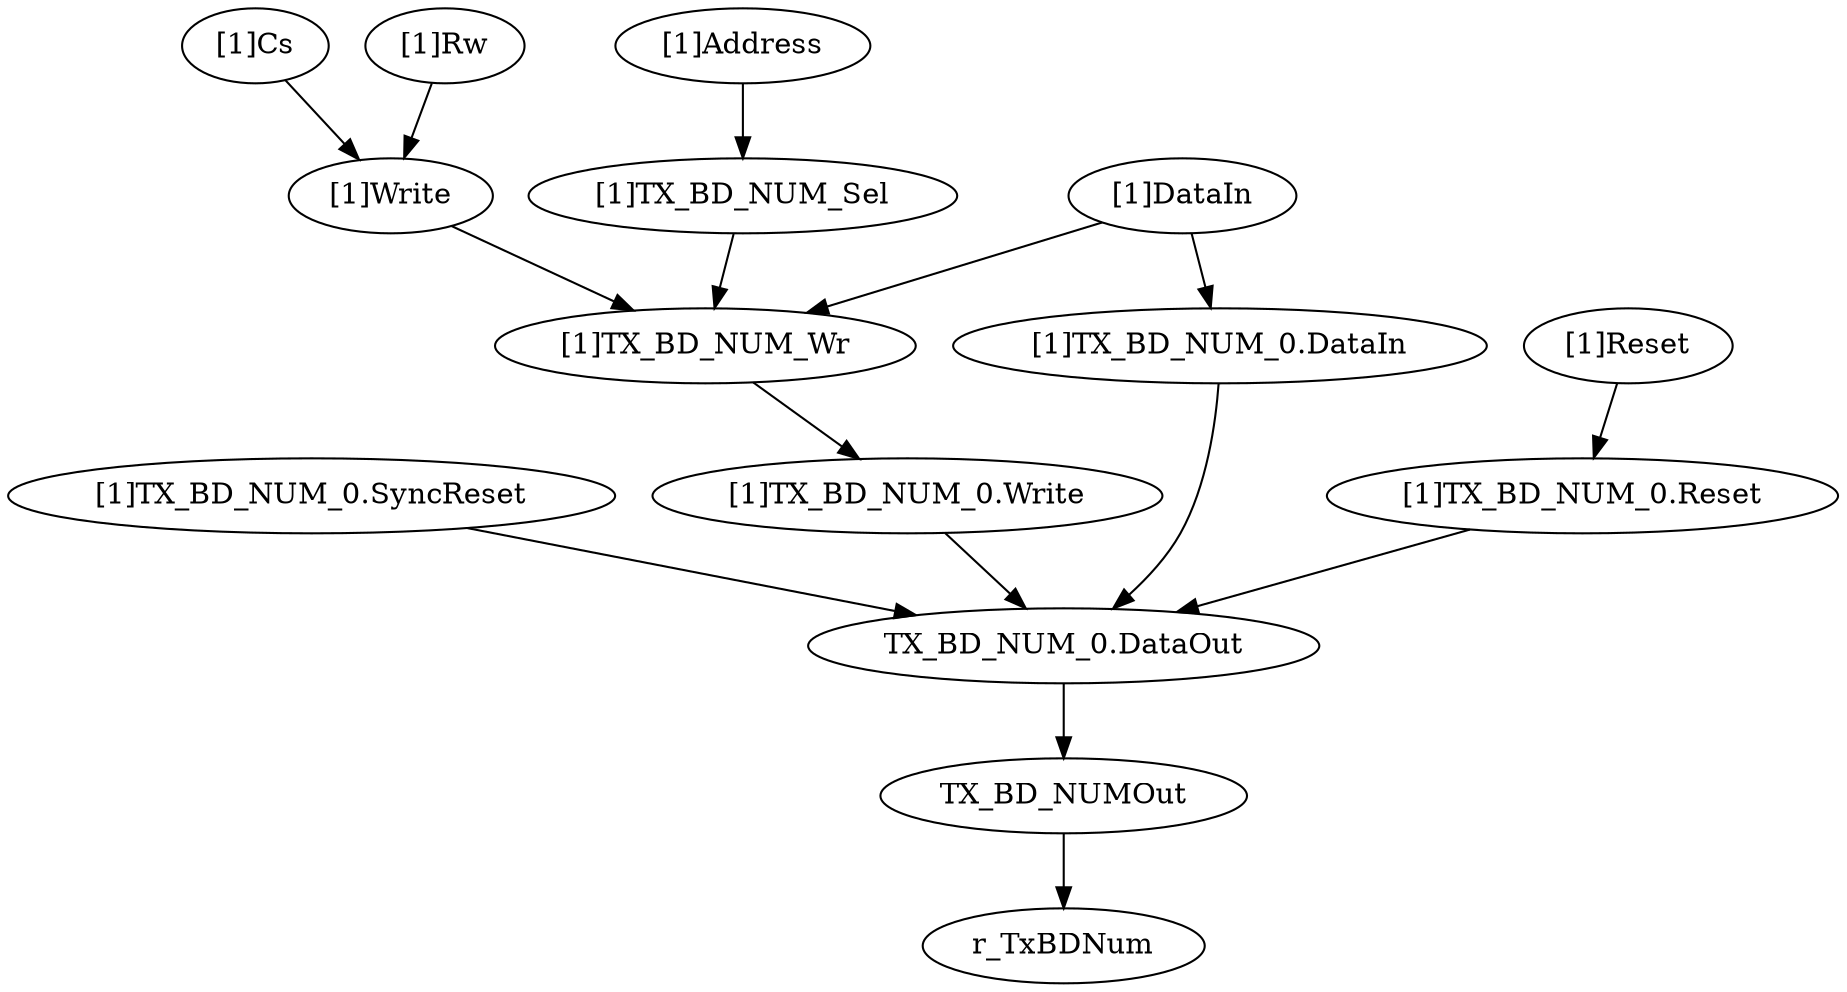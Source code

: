 strict digraph "" {
	TX_BD_NUMOut	 [complexity=2,
		importance=0.00510560870849,
		rank=0.00255280435425];
	r_TxBDNum	 [complexity=0,
		importance=0.00169331732599,
		rank=0.0];
	TX_BD_NUMOut -> r_TxBDNum;
	"[1]TX_BD_NUM_0.SyncReset"	 [complexity=3,
		importance=0.020063350522,
		rank=0.00668778350732];
	"TX_BD_NUM_0.DataOut"	 [complexity=2,
		importance=0.00939833562624,
		rank=0.00469916781312];
	"[1]TX_BD_NUM_0.SyncReset" -> "TX_BD_NUM_0.DataOut";
	"TX_BD_NUM_0.DataOut" -> TX_BD_NUMOut;
	"[1]DataIn"	 [complexity=7,
		importance=0.0148362797491,
		rank=0.00211946853558];
	"[1]TX_BD_NUM_Wr"	 [complexity=3,
		importance=0.0135696004796,
		rank=0.00452320015986];
	"[1]DataIn" -> "[1]TX_BD_NUM_Wr";
	"[1]TX_BD_NUM_0.DataIn"	 [complexity=4,
		importance=0.0106757516799,
		rank=0.00266893791998];
	"[1]DataIn" -> "[1]TX_BD_NUM_0.DataIn";
	"[1]Cs"	 [complexity=10,
		importance=0.0167364292848,
		rank=0.00167364292848];
	"[1]Write"	 [complexity=7,
		importance=0.0154697500153,
		rank=0.0022099642879];
	"[1]Cs" -> "[1]Write";
	"[1]TX_BD_NUM_Sel"	 [complexity=7,
		importance=0.0148494770463,
		rank=0.00212135386376];
	"[1]TX_BD_NUM_Sel" -> "[1]TX_BD_NUM_Wr";
	"[1]TX_BD_NUM_0.Reset"	 [complexity=3,
		importance=0.0294677191984,
		rank=0.00982257306612];
	"[1]TX_BD_NUM_0.Reset" -> "TX_BD_NUM_0.DataOut";
	"[1]Address"	 [complexity=9,
		importance=0.0161161563158,
		rank=0.00179068403509];
	"[1]Address" -> "[1]TX_BD_NUM_Sel";
	"[1]Write" -> "[1]TX_BD_NUM_Wr";
	"[1]TX_BD_NUM_0.Write"	 [complexity=3,
		importance=0.0116331217395,
		rank=0.00387770724651];
	"[1]TX_BD_NUM_Wr" -> "[1]TX_BD_NUM_0.Write";
	"[1]Rw"	 [complexity=10,
		importance=0.0167364292848,
		rank=0.00167364292848];
	"[1]Rw" -> "[1]Write";
	"[1]Reset"	 [complexity=3,
		importance=0.0307343984679,
		rank=0.0102447994893];
	"[1]Reset" -> "[1]TX_BD_NUM_0.Reset";
	"[1]TX_BD_NUM_0.DataIn" -> "TX_BD_NUM_0.DataOut";
	"[1]TX_BD_NUM_0.Write" -> "TX_BD_NUM_0.DataOut";
}
